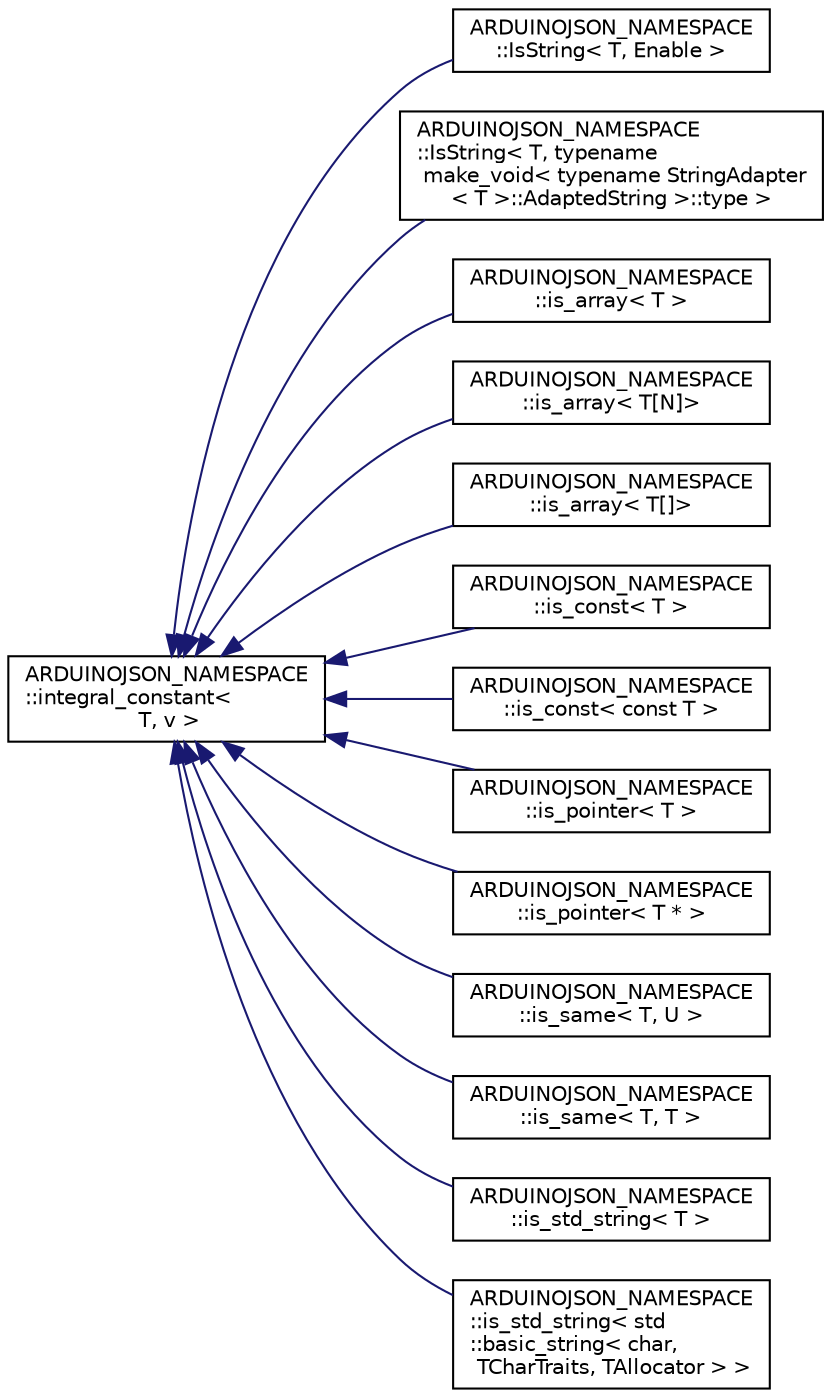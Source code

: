 digraph "Graphical Class Hierarchy"
{
 // LATEX_PDF_SIZE
  edge [fontname="Helvetica",fontsize="10",labelfontname="Helvetica",labelfontsize="10"];
  node [fontname="Helvetica",fontsize="10",shape=record];
  rankdir="LR";
  Node0 [label="ARDUINOJSON_NAMESPACE\l::integral_constant\<\l T, v \>",height=0.2,width=0.4,color="black", fillcolor="white", style="filled",URL="$structARDUINOJSON__NAMESPACE_1_1integral__constant.html",tooltip=" "];
  Node0 -> Node1 [dir="back",color="midnightblue",fontsize="10",style="solid",fontname="Helvetica"];
  Node1 [label="ARDUINOJSON_NAMESPACE\l::IsString\< T, Enable \>",height=0.2,width=0.4,color="black", fillcolor="white", style="filled",URL="$structARDUINOJSON__NAMESPACE_1_1IsString.html",tooltip=" "];
  Node0 -> Node2 [dir="back",color="midnightblue",fontsize="10",style="solid",fontname="Helvetica"];
  Node2 [label="ARDUINOJSON_NAMESPACE\l::IsString\< T, typename\l make_void\< typename StringAdapter\l\< T \>::AdaptedString \>::type \>",height=0.2,width=0.4,color="black", fillcolor="white", style="filled",URL="$structARDUINOJSON__NAMESPACE_1_1IsString_3_01T_00_01typename_01make__void_3_01typename_01StringA670246f53e168a9b20d2d312255ffbdc.html",tooltip=" "];
  Node0 -> Node3 [dir="back",color="midnightblue",fontsize="10",style="solid",fontname="Helvetica"];
  Node3 [label="ARDUINOJSON_NAMESPACE\l::is_array\< T \>",height=0.2,width=0.4,color="black", fillcolor="white", style="filled",URL="$structARDUINOJSON__NAMESPACE_1_1is__array.html",tooltip=" "];
  Node0 -> Node4 [dir="back",color="midnightblue",fontsize="10",style="solid",fontname="Helvetica"];
  Node4 [label="ARDUINOJSON_NAMESPACE\l::is_array\< T[N]\>",height=0.2,width=0.4,color="black", fillcolor="white", style="filled",URL="$structARDUINOJSON__NAMESPACE_1_1is__array_3_01T_0fN_0e_4.html",tooltip=" "];
  Node0 -> Node5 [dir="back",color="midnightblue",fontsize="10",style="solid",fontname="Helvetica"];
  Node5 [label="ARDUINOJSON_NAMESPACE\l::is_array\< T[]\>",height=0.2,width=0.4,color="black", fillcolor="white", style="filled",URL="$structARDUINOJSON__NAMESPACE_1_1is__array_3_01T_0f_0e_4.html",tooltip=" "];
  Node0 -> Node6 [dir="back",color="midnightblue",fontsize="10",style="solid",fontname="Helvetica"];
  Node6 [label="ARDUINOJSON_NAMESPACE\l::is_const\< T \>",height=0.2,width=0.4,color="black", fillcolor="white", style="filled",URL="$structARDUINOJSON__NAMESPACE_1_1is__const.html",tooltip=" "];
  Node0 -> Node7 [dir="back",color="midnightblue",fontsize="10",style="solid",fontname="Helvetica"];
  Node7 [label="ARDUINOJSON_NAMESPACE\l::is_const\< const T \>",height=0.2,width=0.4,color="black", fillcolor="white", style="filled",URL="$structARDUINOJSON__NAMESPACE_1_1is__const_3_01const_01T_01_4.html",tooltip=" "];
  Node0 -> Node8 [dir="back",color="midnightblue",fontsize="10",style="solid",fontname="Helvetica"];
  Node8 [label="ARDUINOJSON_NAMESPACE\l::is_pointer\< T \>",height=0.2,width=0.4,color="black", fillcolor="white", style="filled",URL="$structARDUINOJSON__NAMESPACE_1_1is__pointer.html",tooltip=" "];
  Node0 -> Node9 [dir="back",color="midnightblue",fontsize="10",style="solid",fontname="Helvetica"];
  Node9 [label="ARDUINOJSON_NAMESPACE\l::is_pointer\< T * \>",height=0.2,width=0.4,color="black", fillcolor="white", style="filled",URL="$structARDUINOJSON__NAMESPACE_1_1is__pointer_3_01T_01_5_01_4.html",tooltip=" "];
  Node0 -> Node10 [dir="back",color="midnightblue",fontsize="10",style="solid",fontname="Helvetica"];
  Node10 [label="ARDUINOJSON_NAMESPACE\l::is_same\< T, U \>",height=0.2,width=0.4,color="black", fillcolor="white", style="filled",URL="$structARDUINOJSON__NAMESPACE_1_1is__same.html",tooltip=" "];
  Node0 -> Node11 [dir="back",color="midnightblue",fontsize="10",style="solid",fontname="Helvetica"];
  Node11 [label="ARDUINOJSON_NAMESPACE\l::is_same\< T, T \>",height=0.2,width=0.4,color="black", fillcolor="white", style="filled",URL="$structARDUINOJSON__NAMESPACE_1_1is__same_3_01T_00_01T_01_4.html",tooltip=" "];
  Node0 -> Node12 [dir="back",color="midnightblue",fontsize="10",style="solid",fontname="Helvetica"];
  Node12 [label="ARDUINOJSON_NAMESPACE\l::is_std_string\< T \>",height=0.2,width=0.4,color="black", fillcolor="white", style="filled",URL="$structARDUINOJSON__NAMESPACE_1_1is__std__string.html",tooltip=" "];
  Node0 -> Node13 [dir="back",color="midnightblue",fontsize="10",style="solid",fontname="Helvetica"];
  Node13 [label="ARDUINOJSON_NAMESPACE\l::is_std_string\< std\l::basic_string\< char,\l TCharTraits, TAllocator \> \>",height=0.2,width=0.4,color="black", fillcolor="white", style="filled",URL="$structARDUINOJSON__NAMESPACE_1_1is__std__string_3_01std_1_1basic__string_3_01char_00_01TCharTraits_00_01TAllocator_01_4_01_4.html",tooltip=" "];
}
